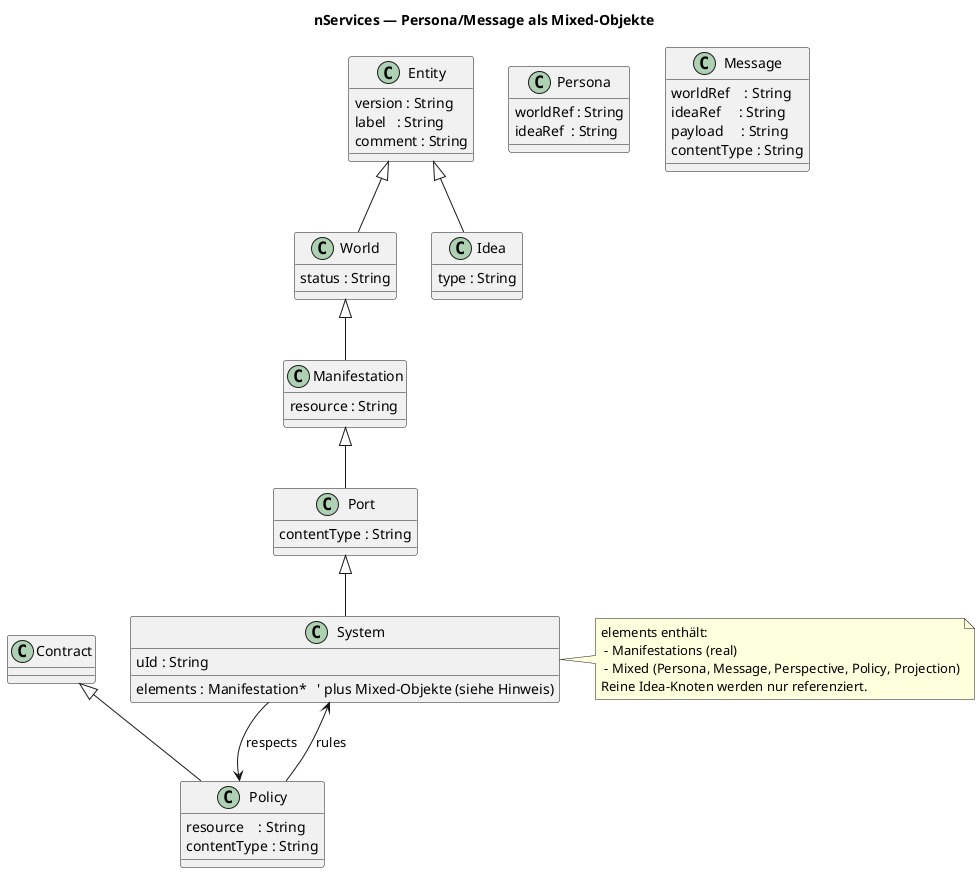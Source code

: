 @startuml
title nServices — Persona/Message als Mixed-Objekte

class Entity {
  version : String
  label   : String
  comment : String
}

class World {
  status : String
}

class Idea {
  type : String
}

Entity <|-- World
Entity <|-- Idea

class Manifestation {
  resource : String
}
World <|-- Manifestation

class Port {
  contentType : String
}
Manifestation <|-- Port

class System {
  uId : String
  elements : Manifestation*   ' plus Mixed-Objekte (siehe Hinweis)
}
Port <|-- System

class Contract

class Policy {
  resource    : String
  contentType : String
}
Contract <|-- Policy

' --- Mixed-Objekte (Bridge durch Referenzen, keine Vererbung nötig)
class Persona {
  worldRef : String
  ideaRef  : String
}

class Message {
  worldRef    : String
  ideaRef     : String
  payload     : String
  contentType : String
}

' Semantische Relationen
Policy --> System : rules
System --> Policy : respects

note right of System
  elements enthält:
   - Manifestations (real)
   - Mixed (Persona, Message, Perspective, Policy, Projection)
  Reine Idea-Knoten werden nur referenziert.
end note
@enduml